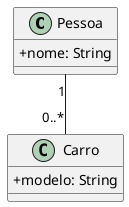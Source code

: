 @startuml
'!pragma layout smetana
skinparam classAttributeIconSize 0
class Pessoa {
  +nome: String
}

class Carro {
  +modelo: String
}

Pessoa "1" -- "0..*" Carro
@enduml
